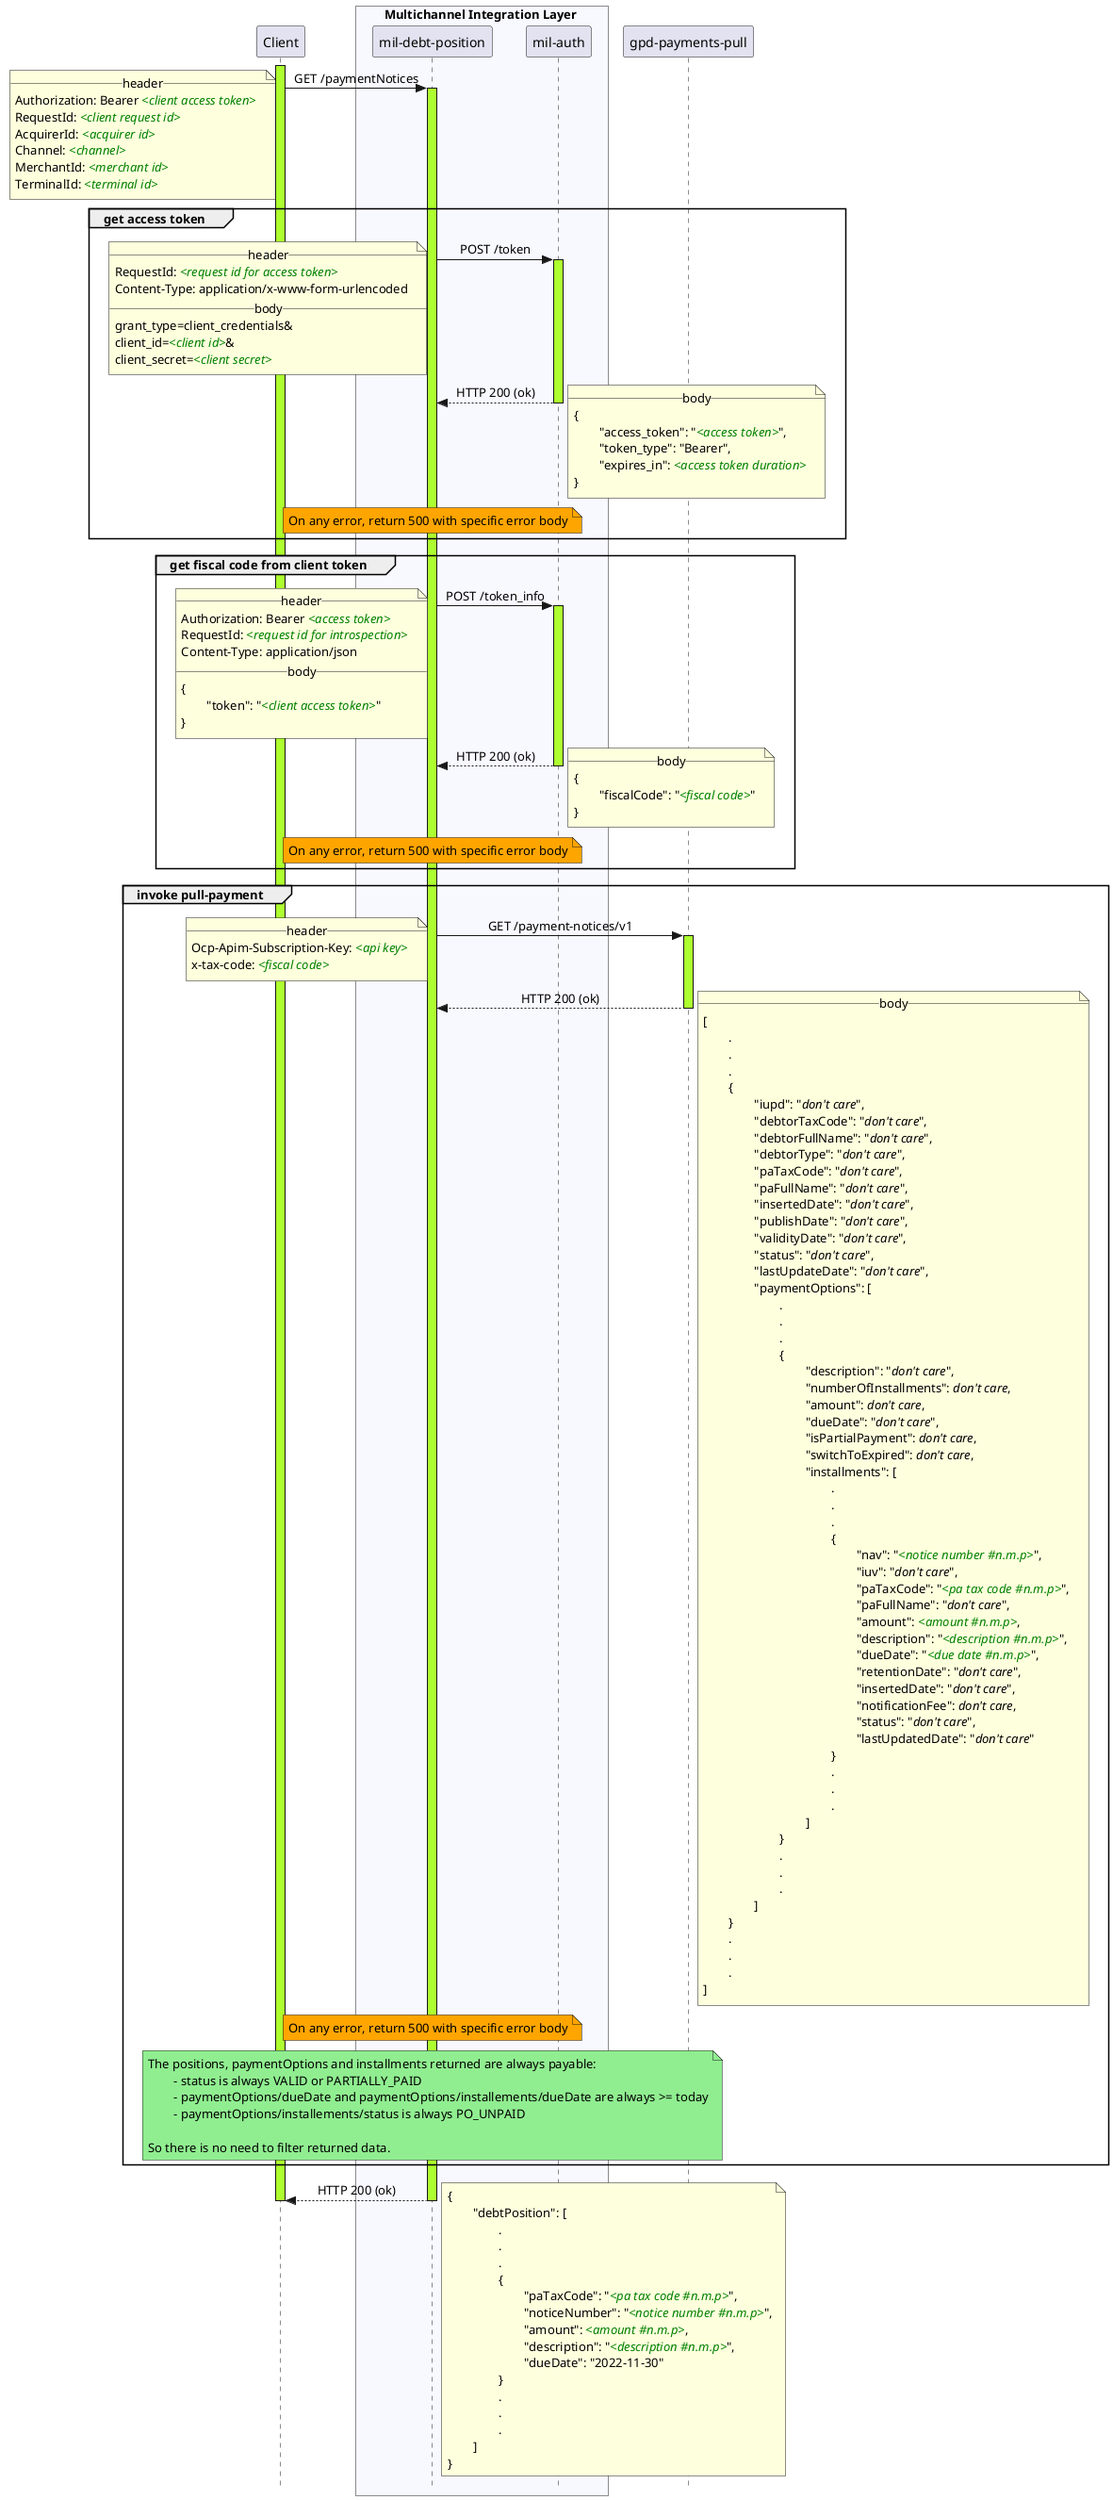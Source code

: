 @startuml

!pragma teoz true
hide unlinked
skinparam style strictuml
skinparam maxMessageSize 200
skinparam shadowing false
skinparam sequenceMessageAlign center
skinparam sequenceLifeLineBackgroundColor GreenYellow

participant "Client" as clt

box Multichannel Integration Layer #GhostWhite
	participant "mil-debt-position" as debt
	participant "mil-auth" as auth
end box

participant "gpd-payments-pull" as pull

!function $var($text)
!return "<font color=green><i><" + $text + "></i></font>"
!endfunction


activate clt
clt -> debt ++ : GET /paymentNotices
	note left
		__header__
		Authorization: Bearer $var('client access token')
		RequestId: $var('client request id')
		AcquirerId: $var('acquirer id')
		Channel: $var('channel')
		MerchantId: $var('merchant id')
		TerminalId: $var('terminal id')
	end note

group get access token
	debt -> auth ++ : POST /token
		note left
			__header__
			RequestId: $var('request id for access token')
			Content-Type: application/x-www-form-urlencoded
			__body__
			grant_type=client_credentials&
			client_id=$var('client id')&
			client_secret=$var('client secret')
		end note

	auth --> debt -- : HTTP 200 (ok)
		note right
			__body__
			{
				"access_token": "$var('access token')",
				"token_type": "Bearer",
				"expires_in": $var('access token duration')
			}
		end note

	note over debt #Orange
		On any error, return 500 with specific error body
	end note
end group

group get fiscal code from client token
	debt -> auth ++ : POST /token_info
		note left
			__header__
			Authorization: Bearer $var('access token')
			RequestId: $var('request id for introspection')
			Content-Type: application/json
			__body__
			{
				"token": "$var('client access token')"
			}
		end note

	auth --> debt -- : HTTP 200 (ok)
		note right
			__body__
			{
				"fiscalCode": "$var('fiscal code')"
			}
		end note

	note over debt #Orange
		On any error, return 500 with specific error body
	end note
end group

group invoke pull-payment
	debt -> pull ++ : GET /payment-notices/v1
		note left
			__header__
			Ocp-Apim-Subscription-Key: $var('api key')
			x-tax-code: $var('fiscal code')
		end note
	
	pull --> debt -- : HTTP 200 (ok)
		note right
			__body__
			[
				.
				.
				.
				{
					"iupd": "//don't care//",
					"debtorTaxCode": "//don't care//",
					"debtorFullName": "//don't care//",
					"debtorType": "//don't care//",
					"paTaxCode": "//don't care//",
					"paFullName": "//don't care//",
					"insertedDate": "//don't care//",
					"publishDate": "//don't care//",
					"validityDate": "//don't care//",
					"status": "//don't care//",
					"lastUpdateDate": "//don't care//",
					"paymentOptions": [
						.
						.
						.
						{
							"description": "//don't care//",
							"numberOfInstallments": //don't care//,
							"amount": //don't care//,
							"dueDate": "//don't care//",
							"isPartialPayment": //don't care//,
							"switchToExpired": //don't care//,
							"installments": [
								.
								.
								.
								{
									"nav": "$var('notice number #n.m.p')",
									"iuv": "//don't care//",
									"paTaxCode": "$var('pa tax code #n.m.p')",
									"paFullName": "//don't care//",
									"amount": $var('amount #n.m.p'),
									"description": "$var('description #n.m.p')",
									"dueDate": "$var('due date #n.m.p')",
									"retentionDate": "//don't care//",
									"insertedDate": "//don't care//",
									"notificationFee": //don't care//,
									"status": "//don't care//",
									"lastUpdatedDate": "//don't care//"
								}
								.
								.
								.
							]
						}
						.
						.
						.
					]
				}
				.
				.
				.
			]
		end note

		note over debt #Orange
			On any error, return 500 with specific error body
		end note
		
		note over debt #LightGreen
			The positions, paymentOptions and installments returned are always payable:
				- status is always VALID or PARTIALLY_PAID
				- paymentOptions/dueDate and paymentOptions/installements/dueDate are always >= today
				- paymentOptions/installements/status is always PO_UNPAID
			
			So there is no need to filter returned data.
		end note
end

debt --> clt -- : HTTP 200 (ok)
	note right
		{
			"debtPosition": [
				.
				.
				.
				{
					"paTaxCode": "$var('pa tax code #n.m.p')",
					"noticeNumber": "$var('notice number #n.m.p')",
					"amount": $var('amount #n.m.p'),
					"description": "$var('description #n.m.p')",
					"dueDate": "2022-11-30"
				}
				.
				.
				.
			]
		}
	end note
deactivate clt

@enduml
